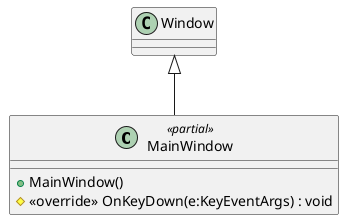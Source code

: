 @startuml
class MainWindow <<partial>> {
    + MainWindow()
    # <<override>> OnKeyDown(e:KeyEventArgs) : void
}
Window <|-- MainWindow
@enduml
